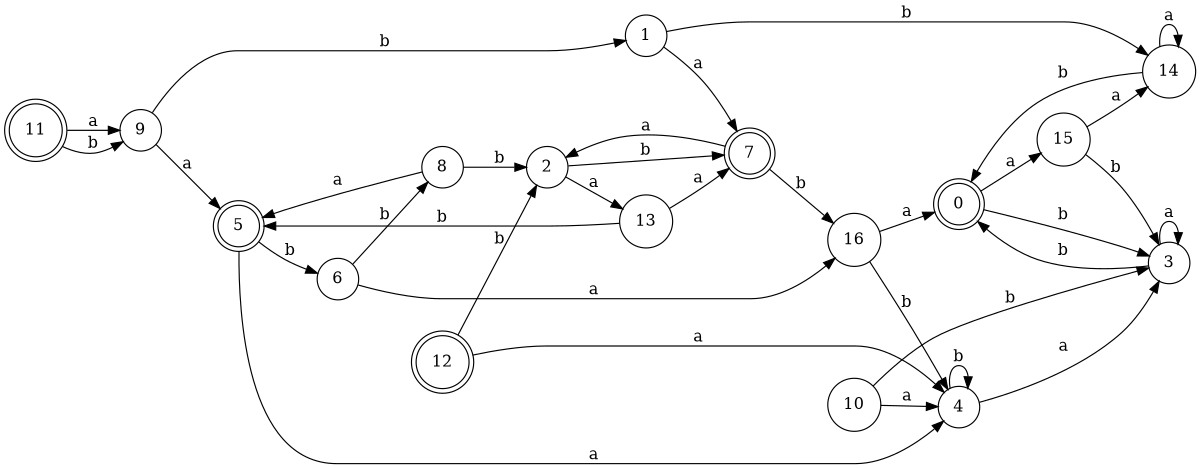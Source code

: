 digraph n14_4 {
__start0 [label="" shape="none"];

rankdir=LR;
size="8,5";

s0 [style="rounded,filled", color="black", fillcolor="white" shape="doublecircle", label="0"];
s1 [style="filled", color="black", fillcolor="white" shape="circle", label="1"];
s2 [style="filled", color="black", fillcolor="white" shape="circle", label="2"];
s3 [style="filled", color="black", fillcolor="white" shape="circle", label="3"];
s4 [style="filled", color="black", fillcolor="white" shape="circle", label="4"];
s5 [style="rounded,filled", color="black", fillcolor="white" shape="doublecircle", label="5"];
s6 [style="filled", color="black", fillcolor="white" shape="circle", label="6"];
s7 [style="rounded,filled", color="black", fillcolor="white" shape="doublecircle", label="7"];
s8 [style="filled", color="black", fillcolor="white" shape="circle", label="8"];
s9 [style="filled", color="black", fillcolor="white" shape="circle", label="9"];
s10 [style="filled", color="black", fillcolor="white" shape="circle", label="10"];
s11 [style="rounded,filled", color="black", fillcolor="white" shape="doublecircle", label="11"];
s12 [style="rounded,filled", color="black", fillcolor="white" shape="doublecircle", label="12"];
s13 [style="filled", color="black", fillcolor="white" shape="circle", label="13"];
s14 [style="filled", color="black", fillcolor="white" shape="circle", label="14"];
s15 [style="filled", color="black", fillcolor="white" shape="circle", label="15"];
s16 [style="filled", color="black", fillcolor="white" shape="circle", label="16"];
s0 -> s15 [label="a"];
s0 -> s3 [label="b"];
s1 -> s7 [label="a"];
s1 -> s14 [label="b"];
s2 -> s13 [label="a"];
s2 -> s7 [label="b"];
s3 -> s3 [label="a"];
s3 -> s0 [label="b"];
s4 -> s3 [label="a"];
s4 -> s4 [label="b"];
s5 -> s4 [label="a"];
s5 -> s6 [label="b"];
s6 -> s16 [label="a"];
s6 -> s8 [label="b"];
s7 -> s2 [label="a"];
s7 -> s16 [label="b"];
s8 -> s5 [label="a"];
s8 -> s2 [label="b"];
s9 -> s5 [label="a"];
s9 -> s1 [label="b"];
s10 -> s4 [label="a"];
s10 -> s3 [label="b"];
s11 -> s9 [label="a"];
s11 -> s9 [label="b"];
s12 -> s4 [label="a"];
s12 -> s2 [label="b"];
s13 -> s7 [label="a"];
s13 -> s5 [label="b"];
s14 -> s14 [label="a"];
s14 -> s0 [label="b"];
s15 -> s14 [label="a"];
s15 -> s3 [label="b"];
s16 -> s0 [label="a"];
s16 -> s4 [label="b"];

}